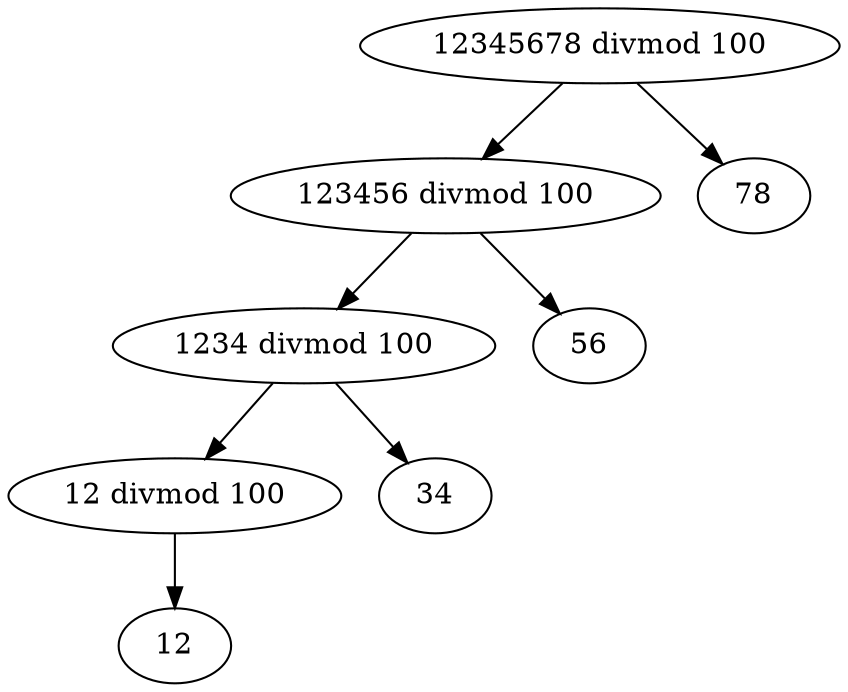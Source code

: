 strict digraph {
	"12345678 divmod 100" ->
	"123456 divmod 100" ->
	"1234 divmod 100" ->
	"12 divmod 100" ->
	"12";

	"12345678 divmod 100" -> "78";
	"123456 divmod 100" -> "56";
	"1234 divmod 100" -> "34";
}
